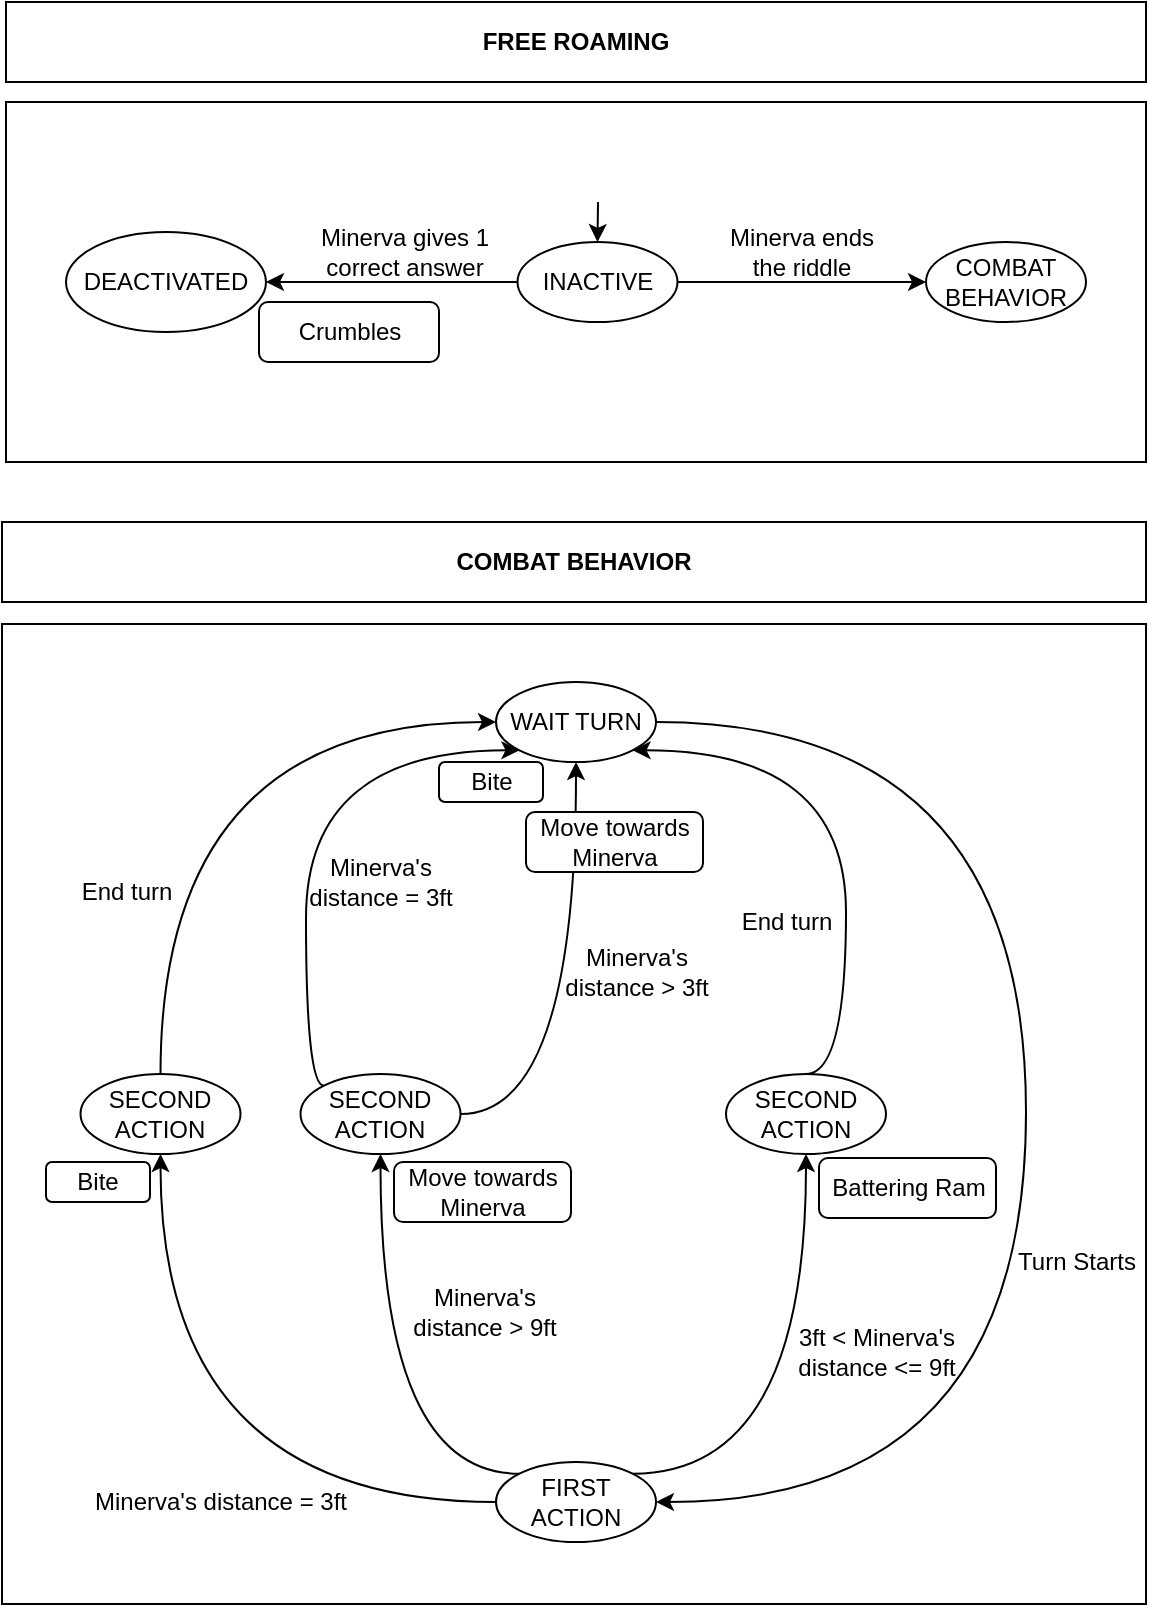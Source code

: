 <mxfile version="13.10.6" type="device"><diagram id="8gX5AlxMuqcwr_Vli5Bi" name="Page-1"><mxGraphModel dx="698" dy="885" grid="1" gridSize="10" guides="1" tooltips="1" connect="1" arrows="1" fold="1" page="1" pageScale="1" pageWidth="827" pageHeight="1169" math="0" shadow="0"><root><mxCell id="0"/><mxCell id="1" parent="0"/><mxCell id="YDH0O2rl7Gbi4XmpD5QN-3" value="&lt;b&gt;COMBAT BEHAVIOR&lt;/b&gt;" style="rounded=0;whiteSpace=wrap;html=1;" parent="1" vertex="1"><mxGeometry x="128" y="360" width="572" height="40" as="geometry"/></mxCell><mxCell id="6dqQPeZfZddGz6Eh8Qi5-1" value="" style="rounded=0;whiteSpace=wrap;html=1;" parent="1" vertex="1"><mxGeometry x="130" y="150" width="570" height="180" as="geometry"/></mxCell><mxCell id="1xnQNxJjklzZsHYVbf8--6" style="edgeStyle=orthogonalEdgeStyle;curved=1;orthogonalLoop=1;jettySize=auto;html=1;strokeColor=#000000;" edge="1" parent="1" source="6dqQPeZfZddGz6Eh8Qi5-2" target="6dqQPeZfZddGz6Eh8Qi5-12"><mxGeometry relative="1" as="geometry"/></mxCell><mxCell id="1xnQNxJjklzZsHYVbf8--7" style="edgeStyle=orthogonalEdgeStyle;curved=1;orthogonalLoop=1;jettySize=auto;html=1;strokeColor=#000000;" edge="1" parent="1" source="6dqQPeZfZddGz6Eh8Qi5-2" target="6dqQPeZfZddGz6Eh8Qi5-3"><mxGeometry relative="1" as="geometry"/></mxCell><mxCell id="6dqQPeZfZddGz6Eh8Qi5-2" value="INACTIVE" style="ellipse;whiteSpace=wrap;html=1;" parent="1" vertex="1"><mxGeometry x="385.75" y="220" width="80" height="40" as="geometry"/></mxCell><mxCell id="6dqQPeZfZddGz6Eh8Qi5-3" value="COMBAT BEHAVIOR" style="ellipse;whiteSpace=wrap;html=1;" parent="1" vertex="1"><mxGeometry x="590" y="220" width="80" height="40" as="geometry"/></mxCell><mxCell id="6dqQPeZfZddGz6Eh8Qi5-5" value="Minerva ends the riddle" style="text;html=1;strokeColor=none;fillColor=none;align=center;verticalAlign=middle;whiteSpace=wrap;rounded=0;" parent="1" vertex="1"><mxGeometry x="490" y="215" width="76" height="20" as="geometry"/></mxCell><mxCell id="6dqQPeZfZddGz6Eh8Qi5-6" value="&lt;b&gt;FREE ROAMING&lt;/b&gt;" style="rounded=0;whiteSpace=wrap;html=1;" parent="1" vertex="1"><mxGeometry x="130" y="100" width="570" height="40" as="geometry"/></mxCell><mxCell id="6dqQPeZfZddGz6Eh8Qi5-12" value="DEACTIVATED" style="ellipse;whiteSpace=wrap;html=1;" parent="1" vertex="1"><mxGeometry x="160" y="215" width="100" height="50" as="geometry"/></mxCell><mxCell id="6dqQPeZfZddGz6Eh8Qi5-14" value="Minerva gives 1 correct answer" style="text;html=1;strokeColor=none;fillColor=none;align=center;verticalAlign=middle;whiteSpace=wrap;rounded=0;" parent="1" vertex="1"><mxGeometry x="277.25" y="215" width="105" height="20" as="geometry"/></mxCell><mxCell id="6dqQPeZfZddGz6Eh8Qi5-15" value="Crumbles" style="rounded=1;whiteSpace=wrap;html=1;" parent="1" vertex="1"><mxGeometry x="256.5" y="250" width="90" height="30" as="geometry"/></mxCell><mxCell id="6dqQPeZfZddGz6Eh8Qi5-21" value="" style="rounded=0;whiteSpace=wrap;html=1;" parent="1" vertex="1"><mxGeometry x="128" y="411" width="572" height="490" as="geometry"/></mxCell><mxCell id="1xnQNxJjklzZsHYVbf8--14" style="edgeStyle=orthogonalEdgeStyle;curved=1;orthogonalLoop=1;jettySize=auto;html=1;entryX=1;entryY=0.5;entryDx=0;entryDy=0;strokeColor=#000000;" edge="1" parent="1" source="6dqQPeZfZddGz6Eh8Qi5-22" target="6dqQPeZfZddGz6Eh8Qi5-23"><mxGeometry relative="1" as="geometry"><Array as="points"><mxPoint x="640" y="460"/><mxPoint x="640" y="850"/></Array></mxGeometry></mxCell><mxCell id="6dqQPeZfZddGz6Eh8Qi5-22" value="WAIT TURN" style="ellipse;whiteSpace=wrap;html=1;" parent="1" vertex="1"><mxGeometry x="375" y="440" width="80" height="40" as="geometry"/></mxCell><mxCell id="1xnQNxJjklzZsHYVbf8--11" style="edgeStyle=orthogonalEdgeStyle;curved=1;orthogonalLoop=1;jettySize=auto;html=1;strokeColor=#000000;" edge="1" parent="1" source="6dqQPeZfZddGz6Eh8Qi5-23" target="1xnQNxJjklzZsHYVbf8--10"><mxGeometry relative="1" as="geometry"/></mxCell><mxCell id="1xnQNxJjklzZsHYVbf8--25" style="edgeStyle=orthogonalEdgeStyle;curved=1;orthogonalLoop=1;jettySize=auto;html=1;strokeColor=#000000;exitX=0;exitY=0;exitDx=0;exitDy=0;" edge="1" parent="1" source="6dqQPeZfZddGz6Eh8Qi5-23" target="6dqQPeZfZddGz6Eh8Qi5-26"><mxGeometry relative="1" as="geometry"/></mxCell><mxCell id="1xnQNxJjklzZsHYVbf8--28" style="edgeStyle=orthogonalEdgeStyle;curved=1;orthogonalLoop=1;jettySize=auto;html=1;strokeColor=#000000;exitX=1;exitY=0;exitDx=0;exitDy=0;" edge="1" parent="1" source="6dqQPeZfZddGz6Eh8Qi5-23" target="1xnQNxJjklzZsHYVbf8--20"><mxGeometry relative="1" as="geometry"/></mxCell><mxCell id="6dqQPeZfZddGz6Eh8Qi5-23" value="FIRST ACTION" style="ellipse;whiteSpace=wrap;html=1;" parent="1" vertex="1"><mxGeometry x="375" y="830" width="80" height="40" as="geometry"/></mxCell><mxCell id="1xnQNxJjklzZsHYVbf8--22" style="edgeStyle=orthogonalEdgeStyle;curved=1;orthogonalLoop=1;jettySize=auto;html=1;entryX=0;entryY=1;entryDx=0;entryDy=0;strokeColor=#000000;exitX=0;exitY=0;exitDx=0;exitDy=0;" edge="1" parent="1" source="6dqQPeZfZddGz6Eh8Qi5-26" target="6dqQPeZfZddGz6Eh8Qi5-22"><mxGeometry relative="1" as="geometry"><Array as="points"><mxPoint x="280" y="642"/><mxPoint x="280" y="474"/></Array></mxGeometry></mxCell><mxCell id="1xnQNxJjklzZsHYVbf8--23" style="edgeStyle=orthogonalEdgeStyle;curved=1;orthogonalLoop=1;jettySize=auto;html=1;entryX=0.5;entryY=1;entryDx=0;entryDy=0;strokeColor=#000000;" edge="1" parent="1" source="6dqQPeZfZddGz6Eh8Qi5-26" target="6dqQPeZfZddGz6Eh8Qi5-22"><mxGeometry relative="1" as="geometry"/></mxCell><mxCell id="6dqQPeZfZddGz6Eh8Qi5-26" value="SECOND ACTION" style="ellipse;whiteSpace=wrap;html=1;" parent="1" vertex="1"><mxGeometry x="277.25" y="636" width="80" height="40" as="geometry"/></mxCell><mxCell id="6dqQPeZfZddGz6Eh8Qi5-33" value="Move towards Minerva" style="rounded=1;whiteSpace=wrap;html=1;" parent="1" vertex="1"><mxGeometry x="390" y="505" width="88.5" height="30" as="geometry"/></mxCell><mxCell id="6dqQPeZfZddGz6Eh8Qi5-40" value="Bite" style="rounded=1;whiteSpace=wrap;html=1;" parent="1" vertex="1"><mxGeometry x="150" y="680" width="52" height="20" as="geometry"/></mxCell><mxCell id="1xnQNxJjklzZsHYVbf8--4" value="Battering Ram" style="rounded=1;whiteSpace=wrap;html=1;" vertex="1" parent="1"><mxGeometry x="536.5" y="678" width="88.5" height="30" as="geometry"/></mxCell><mxCell id="1xnQNxJjklzZsHYVbf8--8" value="" style="endArrow=classic;html=1;strokeColor=#000000;entryX=0.5;entryY=0;entryDx=0;entryDy=0;" edge="1" parent="1" target="6dqQPeZfZddGz6Eh8Qi5-2"><mxGeometry width="50" height="50" relative="1" as="geometry"><mxPoint x="426" y="200" as="sourcePoint"/><mxPoint x="440" y="270" as="targetPoint"/></mxGeometry></mxCell><mxCell id="1xnQNxJjklzZsHYVbf8--9" value="Minerva's distance = 3ft" style="text;html=1;align=center;verticalAlign=middle;resizable=0;points=[];autosize=1;" vertex="1" parent="1"><mxGeometry x="167.25" y="840" width="140" height="20" as="geometry"/></mxCell><mxCell id="1xnQNxJjklzZsHYVbf8--12" style="edgeStyle=orthogonalEdgeStyle;curved=1;orthogonalLoop=1;jettySize=auto;html=1;entryX=0;entryY=0.5;entryDx=0;entryDy=0;strokeColor=#000000;exitX=0.5;exitY=0;exitDx=0;exitDy=0;" edge="1" parent="1" source="1xnQNxJjklzZsHYVbf8--10" target="6dqQPeZfZddGz6Eh8Qi5-22"><mxGeometry relative="1" as="geometry"/></mxCell><mxCell id="1xnQNxJjklzZsHYVbf8--10" value="SECOND ACTION" style="ellipse;whiteSpace=wrap;html=1;" vertex="1" parent="1"><mxGeometry x="167.25" y="636" width="80" height="40" as="geometry"/></mxCell><mxCell id="1xnQNxJjklzZsHYVbf8--13" value="End turn" style="text;html=1;align=center;verticalAlign=middle;resizable=0;points=[];autosize=1;" vertex="1" parent="1"><mxGeometry x="160" y="535" width="60" height="20" as="geometry"/></mxCell><mxCell id="1xnQNxJjklzZsHYVbf8--15" value="Turn Starts" style="text;html=1;align=center;verticalAlign=middle;resizable=0;points=[];autosize=1;" vertex="1" parent="1"><mxGeometry x="630" y="720" width="70" height="20" as="geometry"/></mxCell><mxCell id="1xnQNxJjklzZsHYVbf8--18" value="Minerva's &lt;br&gt;distance = 3ft" style="text;html=1;align=center;verticalAlign=middle;resizable=0;points=[];autosize=1;" vertex="1" parent="1"><mxGeometry x="272.25" y="525" width="90" height="30" as="geometry"/></mxCell><mxCell id="1xnQNxJjklzZsHYVbf8--19" value="Bite" style="rounded=1;whiteSpace=wrap;html=1;" vertex="1" parent="1"><mxGeometry x="346.5" y="480" width="52" height="20" as="geometry"/></mxCell><mxCell id="1xnQNxJjklzZsHYVbf8--30" style="edgeStyle=orthogonalEdgeStyle;curved=1;orthogonalLoop=1;jettySize=auto;html=1;strokeColor=#000000;entryX=1;entryY=1;entryDx=0;entryDy=0;exitX=0.5;exitY=0;exitDx=0;exitDy=0;" edge="1" parent="1" source="1xnQNxJjklzZsHYVbf8--20" target="6dqQPeZfZddGz6Eh8Qi5-22"><mxGeometry relative="1" as="geometry"><Array as="points"><mxPoint x="550" y="636"/><mxPoint x="550" y="474"/></Array></mxGeometry></mxCell><mxCell id="1xnQNxJjklzZsHYVbf8--20" value="SECOND ACTION" style="ellipse;whiteSpace=wrap;html=1;" vertex="1" parent="1"><mxGeometry x="490" y="636" width="80" height="40" as="geometry"/></mxCell><mxCell id="1xnQNxJjklzZsHYVbf8--24" value="Minerva's &lt;br&gt;distance &amp;gt; 3ft" style="text;html=1;align=center;verticalAlign=middle;resizable=0;points=[];autosize=1;" vertex="1" parent="1"><mxGeometry x="400" y="569.5" width="90" height="30" as="geometry"/></mxCell><mxCell id="1xnQNxJjklzZsHYVbf8--26" value="Minerva's &lt;br&gt;distance &amp;gt; 9ft" style="text;html=1;align=center;verticalAlign=middle;resizable=0;points=[];autosize=1;" vertex="1" parent="1"><mxGeometry x="324" y="740" width="90" height="30" as="geometry"/></mxCell><mxCell id="1xnQNxJjklzZsHYVbf8--27" value="Move towards Minerva" style="rounded=1;whiteSpace=wrap;html=1;" vertex="1" parent="1"><mxGeometry x="324" y="680" width="88.5" height="30" as="geometry"/></mxCell><mxCell id="1xnQNxJjklzZsHYVbf8--29" value="3ft &amp;lt; Minerva's &lt;br&gt;distance &amp;lt;= 9ft" style="text;html=1;align=center;verticalAlign=middle;resizable=0;points=[];autosize=1;" vertex="1" parent="1"><mxGeometry x="520" y="760" width="90" height="30" as="geometry"/></mxCell><mxCell id="1xnQNxJjklzZsHYVbf8--31" value="End turn" style="text;html=1;align=center;verticalAlign=middle;resizable=0;points=[];autosize=1;" vertex="1" parent="1"><mxGeometry x="490" y="549.5" width="60" height="20" as="geometry"/></mxCell></root></mxGraphModel></diagram></mxfile>